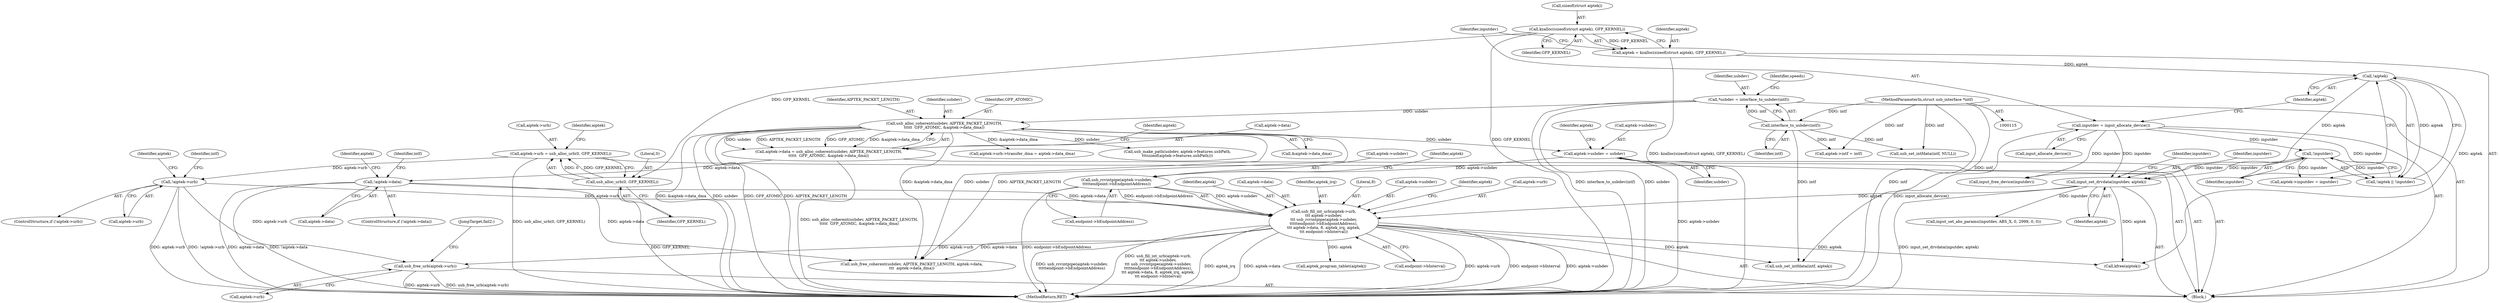 digraph "0_linux_8e20cf2bce122ce9262d6034ee5d5b76fbb92f96@API" {
"1000755" [label="(Call,usb_free_urb(aiptek->urb))"];
"1000599" [label="(Call,usb_fill_int_urb(aiptek->urb,\n\t\t\t aiptek->usbdev,\n\t\t\t usb_rcvintpipe(aiptek->usbdev,\n\t\t\t\t\tendpoint->bEndpointAddress),\n\t\t\t aiptek->data, 8, aiptek_irq, aiptek,\n\t\t\t endpoint->bInterval))"];
"1000197" [label="(Call,!aiptek->urb)"];
"1000189" [label="(Call,aiptek->urb = usb_alloc_urb(0, GFP_KERNEL))"];
"1000193" [label="(Call,usb_alloc_urb(0, GFP_KERNEL))"];
"1000143" [label="(Call,kzalloc(sizeof(struct aiptek), GFP_KERNEL))"];
"1000606" [label="(Call,usb_rcvintpipe(aiptek->usbdev,\n\t\t\t\t\tendpoint->bEndpointAddress))"];
"1000214" [label="(Call,aiptek->usbdev = usbdev)"];
"1000168" [label="(Call,usb_alloc_coherent(usbdev, AIPTEK_PACKET_LENGTH,\n\t\t\t\t\t  GFP_ATOMIC, &aiptek->data_dma))"];
"1000120" [label="(Call,*usbdev = interface_to_usbdev(intf))"];
"1000122" [label="(Call,interface_to_usbdev(intf))"];
"1000116" [label="(MethodParameterIn,struct usb_interface *intf)"];
"1000177" [label="(Call,!aiptek->data)"];
"1000164" [label="(Call,aiptek->data = usb_alloc_coherent(usbdev, AIPTEK_PACKET_LENGTH,\n\t\t\t\t\t  GFP_ATOMIC, &aiptek->data_dma))"];
"1000405" [label="(Call,input_set_drvdata(inputdev, aiptek))"];
"1000154" [label="(Call,!inputdev)"];
"1000147" [label="(Call,inputdev = input_allocate_device())"];
"1000152" [label="(Call,!aiptek)"];
"1000141" [label="(Call,aiptek = kzalloc(sizeof(struct aiptek), GFP_KERNEL))"];
"1000760" [label="(Call,usb_free_coherent(usbdev, AIPTEK_PACKET_LENGTH, aiptek->data,\n\t\t\t  aiptek->data_dma))"];
"1000154" [label="(Call,!inputdev)"];
"1000195" [label="(Identifier,GFP_KERNEL)"];
"1000141" [label="(Call,aiptek = kzalloc(sizeof(struct aiptek), GFP_KERNEL))"];
"1000618" [label="(Identifier,aiptek)"];
"1000770" [label="(Call,usb_set_intfdata(intf, NULL))"];
"1000142" [label="(Identifier,aiptek)"];
"1000607" [label="(Call,aiptek->usbdev)"];
"1000779" [label="(MethodReturn,RET)"];
"1000153" [label="(Identifier,aiptek)"];
"1000168" [label="(Call,usb_alloc_coherent(usbdev, AIPTEK_PACKET_LENGTH,\n\t\t\t\t\t  GFP_ATOMIC, &aiptek->data_dma))"];
"1000613" [label="(Call,aiptek->data)"];
"1000123" [label="(Identifier,intf)"];
"1000118" [label="(Block,)"];
"1000405" [label="(Call,input_set_drvdata(inputdev, aiptek))"];
"1000155" [label="(Identifier,inputdev)"];
"1000660" [label="(Call,aiptek_program_tablet(aiptek))"];
"1000170" [label="(Identifier,AIPTEK_PACKET_LENGTH)"];
"1000622" [label="(Call,aiptek->urb->transfer_dma = aiptek->data_dma)"];
"1000176" [label="(ControlStructure,if (!aiptek->data))"];
"1000619" [label="(Call,endpoint->bInterval)"];
"1000177" [label="(Call,!aiptek->data)"];
"1000756" [label="(Call,aiptek->urb)"];
"1000614" [label="(Identifier,aiptek)"];
"1000508" [label="(Call,input_set_abs_params(inputdev, ABS_X, 0, 2999, 0, 0))"];
"1000151" [label="(Call,!aiptek || !inputdev)"];
"1000759" [label="(JumpTarget,fail2:)"];
"1000164" [label="(Call,aiptek->data = usb_alloc_coherent(usbdev, AIPTEK_PACKET_LENGTH,\n\t\t\t\t\t  GFP_ATOMIC, &aiptek->data_dma))"];
"1000219" [label="(Call,aiptek->intf = intf)"];
"1000147" [label="(Call,inputdev = input_allocate_device())"];
"1000169" [label="(Identifier,usbdev)"];
"1000349" [label="(Call,usb_make_path(usbdev, aiptek->features.usbPath,\n\t\t\tsizeof(aiptek->features.usbPath)))"];
"1000190" [label="(Call,aiptek->urb)"];
"1000209" [label="(Call,aiptek->inputdev = inputdev)"];
"1000406" [label="(Identifier,inputdev)"];
"1000185" [label="(Identifier,intf)"];
"1000165" [label="(Call,aiptek->data)"];
"1000755" [label="(Call,usb_free_urb(aiptek->urb))"];
"1000606" [label="(Call,usb_rcvintpipe(aiptek->usbdev,\n\t\t\t\t\tendpoint->bEndpointAddress))"];
"1000198" [label="(Call,aiptek->urb)"];
"1000221" [label="(Identifier,aiptek)"];
"1000197" [label="(Call,!aiptek->urb)"];
"1000211" [label="(Identifier,aiptek)"];
"1000407" [label="(Identifier,aiptek)"];
"1000149" [label="(Call,input_allocate_device())"];
"1000122" [label="(Call,interface_to_usbdev(intf))"];
"1000193" [label="(Call,usb_alloc_urb(0, GFP_KERNEL))"];
"1000189" [label="(Call,aiptek->urb = usb_alloc_urb(0, GFP_KERNEL))"];
"1000152" [label="(Call,!aiptek)"];
"1000196" [label="(ControlStructure,if (!aiptek->urb))"];
"1000199" [label="(Identifier,aiptek)"];
"1000178" [label="(Call,aiptek->data)"];
"1000617" [label="(Identifier,aiptek_irq)"];
"1000116" [label="(MethodParameterIn,struct usb_interface *intf)"];
"1000214" [label="(Call,aiptek->usbdev = usbdev)"];
"1000120" [label="(Call,*usbdev = interface_to_usbdev(intf))"];
"1000610" [label="(Call,endpoint->bEndpointAddress)"];
"1000191" [label="(Identifier,aiptek)"];
"1000148" [label="(Identifier,inputdev)"];
"1000773" [label="(Call,input_free_device(inputdev))"];
"1000179" [label="(Identifier,aiptek)"];
"1000146" [label="(Identifier,GFP_KERNEL)"];
"1000171" [label="(Identifier,GFP_ATOMIC)"];
"1000410" [label="(Identifier,inputdev)"];
"1000130" [label="(Identifier,speeds)"];
"1000599" [label="(Call,usb_fill_int_urb(aiptek->urb,\n\t\t\t aiptek->usbdev,\n\t\t\t usb_rcvintpipe(aiptek->usbdev,\n\t\t\t\t\tendpoint->bEndpointAddress),\n\t\t\t aiptek->data, 8, aiptek_irq, aiptek,\n\t\t\t endpoint->bInterval))"];
"1000616" [label="(Literal,8)"];
"1000143" [label="(Call,kzalloc(sizeof(struct aiptek), GFP_KERNEL))"];
"1000700" [label="(Call,usb_set_intfdata(intf, aiptek))"];
"1000121" [label="(Identifier,usbdev)"];
"1000603" [label="(Call,aiptek->usbdev)"];
"1000625" [label="(Identifier,aiptek)"];
"1000218" [label="(Identifier,usbdev)"];
"1000600" [label="(Call,aiptek->urb)"];
"1000194" [label="(Literal,0)"];
"1000775" [label="(Call,kfree(aiptek))"];
"1000205" [label="(Identifier,intf)"];
"1000172" [label="(Call,&aiptek->data_dma)"];
"1000215" [label="(Call,aiptek->usbdev)"];
"1000144" [label="(Call,sizeof(struct aiptek))"];
"1000755" -> "1000118"  [label="AST: "];
"1000755" -> "1000756"  [label="CFG: "];
"1000756" -> "1000755"  [label="AST: "];
"1000759" -> "1000755"  [label="CFG: "];
"1000755" -> "1000779"  [label="DDG: usb_free_urb(aiptek->urb)"];
"1000755" -> "1000779"  [label="DDG: aiptek->urb"];
"1000599" -> "1000755"  [label="DDG: aiptek->urb"];
"1000197" -> "1000755"  [label="DDG: aiptek->urb"];
"1000599" -> "1000118"  [label="AST: "];
"1000599" -> "1000619"  [label="CFG: "];
"1000600" -> "1000599"  [label="AST: "];
"1000603" -> "1000599"  [label="AST: "];
"1000606" -> "1000599"  [label="AST: "];
"1000613" -> "1000599"  [label="AST: "];
"1000616" -> "1000599"  [label="AST: "];
"1000617" -> "1000599"  [label="AST: "];
"1000618" -> "1000599"  [label="AST: "];
"1000619" -> "1000599"  [label="AST: "];
"1000625" -> "1000599"  [label="CFG: "];
"1000599" -> "1000779"  [label="DDG: usb_fill_int_urb(aiptek->urb,\n\t\t\t aiptek->usbdev,\n\t\t\t usb_rcvintpipe(aiptek->usbdev,\n\t\t\t\t\tendpoint->bEndpointAddress),\n\t\t\t aiptek->data, 8, aiptek_irq, aiptek,\n\t\t\t endpoint->bInterval)"];
"1000599" -> "1000779"  [label="DDG: aiptek_irq"];
"1000599" -> "1000779"  [label="DDG: aiptek->data"];
"1000599" -> "1000779"  [label="DDG: aiptek->urb"];
"1000599" -> "1000779"  [label="DDG: endpoint->bInterval"];
"1000599" -> "1000779"  [label="DDG: aiptek->usbdev"];
"1000599" -> "1000779"  [label="DDG: usb_rcvintpipe(aiptek->usbdev,\n\t\t\t\t\tendpoint->bEndpointAddress)"];
"1000197" -> "1000599"  [label="DDG: aiptek->urb"];
"1000606" -> "1000599"  [label="DDG: aiptek->usbdev"];
"1000606" -> "1000599"  [label="DDG: endpoint->bEndpointAddress"];
"1000177" -> "1000599"  [label="DDG: aiptek->data"];
"1000405" -> "1000599"  [label="DDG: aiptek"];
"1000599" -> "1000660"  [label="DDG: aiptek"];
"1000599" -> "1000700"  [label="DDG: aiptek"];
"1000599" -> "1000760"  [label="DDG: aiptek->data"];
"1000599" -> "1000775"  [label="DDG: aiptek"];
"1000197" -> "1000196"  [label="AST: "];
"1000197" -> "1000198"  [label="CFG: "];
"1000198" -> "1000197"  [label="AST: "];
"1000205" -> "1000197"  [label="CFG: "];
"1000211" -> "1000197"  [label="CFG: "];
"1000197" -> "1000779"  [label="DDG: !aiptek->urb"];
"1000197" -> "1000779"  [label="DDG: aiptek->urb"];
"1000189" -> "1000197"  [label="DDG: aiptek->urb"];
"1000189" -> "1000118"  [label="AST: "];
"1000189" -> "1000193"  [label="CFG: "];
"1000190" -> "1000189"  [label="AST: "];
"1000193" -> "1000189"  [label="AST: "];
"1000199" -> "1000189"  [label="CFG: "];
"1000189" -> "1000779"  [label="DDG: usb_alloc_urb(0, GFP_KERNEL)"];
"1000193" -> "1000189"  [label="DDG: 0"];
"1000193" -> "1000189"  [label="DDG: GFP_KERNEL"];
"1000193" -> "1000195"  [label="CFG: "];
"1000194" -> "1000193"  [label="AST: "];
"1000195" -> "1000193"  [label="AST: "];
"1000193" -> "1000779"  [label="DDG: GFP_KERNEL"];
"1000143" -> "1000193"  [label="DDG: GFP_KERNEL"];
"1000143" -> "1000141"  [label="AST: "];
"1000143" -> "1000146"  [label="CFG: "];
"1000144" -> "1000143"  [label="AST: "];
"1000146" -> "1000143"  [label="AST: "];
"1000141" -> "1000143"  [label="CFG: "];
"1000143" -> "1000779"  [label="DDG: GFP_KERNEL"];
"1000143" -> "1000141"  [label="DDG: GFP_KERNEL"];
"1000606" -> "1000610"  [label="CFG: "];
"1000607" -> "1000606"  [label="AST: "];
"1000610" -> "1000606"  [label="AST: "];
"1000614" -> "1000606"  [label="CFG: "];
"1000606" -> "1000779"  [label="DDG: endpoint->bEndpointAddress"];
"1000214" -> "1000606"  [label="DDG: aiptek->usbdev"];
"1000214" -> "1000118"  [label="AST: "];
"1000214" -> "1000218"  [label="CFG: "];
"1000215" -> "1000214"  [label="AST: "];
"1000218" -> "1000214"  [label="AST: "];
"1000221" -> "1000214"  [label="CFG: "];
"1000214" -> "1000779"  [label="DDG: aiptek->usbdev"];
"1000168" -> "1000214"  [label="DDG: usbdev"];
"1000168" -> "1000164"  [label="AST: "];
"1000168" -> "1000172"  [label="CFG: "];
"1000169" -> "1000168"  [label="AST: "];
"1000170" -> "1000168"  [label="AST: "];
"1000171" -> "1000168"  [label="AST: "];
"1000172" -> "1000168"  [label="AST: "];
"1000164" -> "1000168"  [label="CFG: "];
"1000168" -> "1000779"  [label="DDG: &aiptek->data_dma"];
"1000168" -> "1000779"  [label="DDG: usbdev"];
"1000168" -> "1000779"  [label="DDG: GFP_ATOMIC"];
"1000168" -> "1000779"  [label="DDG: AIPTEK_PACKET_LENGTH"];
"1000168" -> "1000164"  [label="DDG: usbdev"];
"1000168" -> "1000164"  [label="DDG: AIPTEK_PACKET_LENGTH"];
"1000168" -> "1000164"  [label="DDG: GFP_ATOMIC"];
"1000168" -> "1000164"  [label="DDG: &aiptek->data_dma"];
"1000120" -> "1000168"  [label="DDG: usbdev"];
"1000168" -> "1000349"  [label="DDG: usbdev"];
"1000168" -> "1000622"  [label="DDG: &aiptek->data_dma"];
"1000168" -> "1000760"  [label="DDG: usbdev"];
"1000168" -> "1000760"  [label="DDG: AIPTEK_PACKET_LENGTH"];
"1000168" -> "1000760"  [label="DDG: &aiptek->data_dma"];
"1000120" -> "1000118"  [label="AST: "];
"1000120" -> "1000122"  [label="CFG: "];
"1000121" -> "1000120"  [label="AST: "];
"1000122" -> "1000120"  [label="AST: "];
"1000130" -> "1000120"  [label="CFG: "];
"1000120" -> "1000779"  [label="DDG: usbdev"];
"1000120" -> "1000779"  [label="DDG: interface_to_usbdev(intf)"];
"1000122" -> "1000120"  [label="DDG: intf"];
"1000122" -> "1000123"  [label="CFG: "];
"1000123" -> "1000122"  [label="AST: "];
"1000116" -> "1000122"  [label="DDG: intf"];
"1000122" -> "1000219"  [label="DDG: intf"];
"1000122" -> "1000700"  [label="DDG: intf"];
"1000122" -> "1000770"  [label="DDG: intf"];
"1000116" -> "1000115"  [label="AST: "];
"1000116" -> "1000779"  [label="DDG: intf"];
"1000116" -> "1000219"  [label="DDG: intf"];
"1000116" -> "1000700"  [label="DDG: intf"];
"1000116" -> "1000770"  [label="DDG: intf"];
"1000177" -> "1000176"  [label="AST: "];
"1000177" -> "1000178"  [label="CFG: "];
"1000178" -> "1000177"  [label="AST: "];
"1000185" -> "1000177"  [label="CFG: "];
"1000191" -> "1000177"  [label="CFG: "];
"1000177" -> "1000779"  [label="DDG: aiptek->data"];
"1000177" -> "1000779"  [label="DDG: !aiptek->data"];
"1000164" -> "1000177"  [label="DDG: aiptek->data"];
"1000177" -> "1000760"  [label="DDG: aiptek->data"];
"1000164" -> "1000118"  [label="AST: "];
"1000165" -> "1000164"  [label="AST: "];
"1000179" -> "1000164"  [label="CFG: "];
"1000164" -> "1000779"  [label="DDG: usb_alloc_coherent(usbdev, AIPTEK_PACKET_LENGTH,\n\t\t\t\t\t  GFP_ATOMIC, &aiptek->data_dma)"];
"1000405" -> "1000118"  [label="AST: "];
"1000405" -> "1000407"  [label="CFG: "];
"1000406" -> "1000405"  [label="AST: "];
"1000407" -> "1000405"  [label="AST: "];
"1000410" -> "1000405"  [label="CFG: "];
"1000405" -> "1000779"  [label="DDG: input_set_drvdata(inputdev, aiptek)"];
"1000154" -> "1000405"  [label="DDG: inputdev"];
"1000147" -> "1000405"  [label="DDG: inputdev"];
"1000152" -> "1000405"  [label="DDG: aiptek"];
"1000405" -> "1000508"  [label="DDG: inputdev"];
"1000405" -> "1000775"  [label="DDG: aiptek"];
"1000154" -> "1000151"  [label="AST: "];
"1000154" -> "1000155"  [label="CFG: "];
"1000155" -> "1000154"  [label="AST: "];
"1000151" -> "1000154"  [label="CFG: "];
"1000154" -> "1000151"  [label="DDG: inputdev"];
"1000147" -> "1000154"  [label="DDG: inputdev"];
"1000154" -> "1000209"  [label="DDG: inputdev"];
"1000154" -> "1000773"  [label="DDG: inputdev"];
"1000147" -> "1000118"  [label="AST: "];
"1000147" -> "1000149"  [label="CFG: "];
"1000148" -> "1000147"  [label="AST: "];
"1000149" -> "1000147"  [label="AST: "];
"1000153" -> "1000147"  [label="CFG: "];
"1000147" -> "1000779"  [label="DDG: input_allocate_device()"];
"1000147" -> "1000209"  [label="DDG: inputdev"];
"1000147" -> "1000773"  [label="DDG: inputdev"];
"1000152" -> "1000151"  [label="AST: "];
"1000152" -> "1000153"  [label="CFG: "];
"1000153" -> "1000152"  [label="AST: "];
"1000155" -> "1000152"  [label="CFG: "];
"1000151" -> "1000152"  [label="CFG: "];
"1000152" -> "1000151"  [label="DDG: aiptek"];
"1000141" -> "1000152"  [label="DDG: aiptek"];
"1000152" -> "1000775"  [label="DDG: aiptek"];
"1000141" -> "1000118"  [label="AST: "];
"1000142" -> "1000141"  [label="AST: "];
"1000148" -> "1000141"  [label="CFG: "];
"1000141" -> "1000779"  [label="DDG: kzalloc(sizeof(struct aiptek), GFP_KERNEL)"];
}
